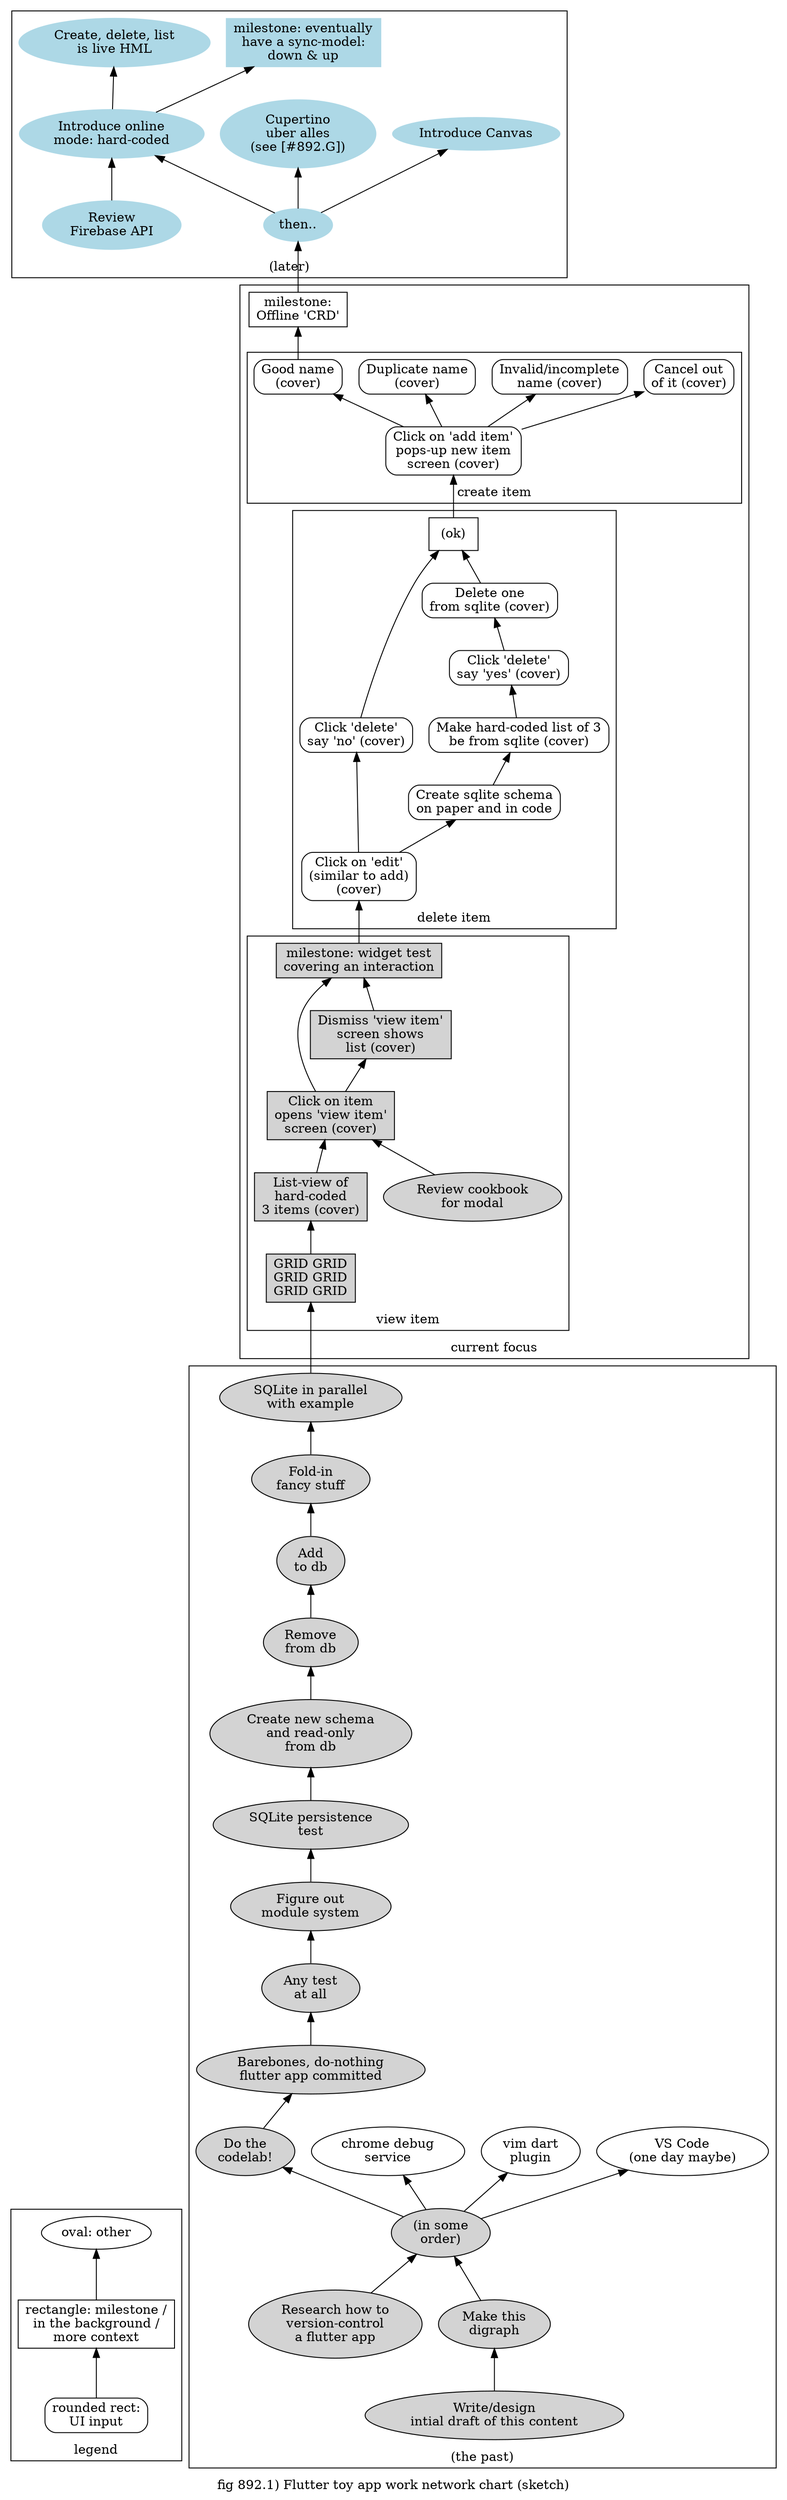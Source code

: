 digraph g {
label="fig 892.1) Flutter toy app work network chart (sketch)"

/*
Note: at writing, this graph exists "in parallel" as a hand-written
table in our notebook, roughly following a PERT-chart structure.

(We switched from analog to digital for this one part of it because we
did not want to attempt this visualization by hand!)

The node identifiers are allocated "by hand" pseudo-randomly. As such, the
identifiers (and especially their relative "size") are meaningless. (We *did*
step over some allocations that could be confusing, like "QA" and "UX".)

The order of the nodes in this file corresponds to the order we wrote
the nodes in our notebook, which was from the bottom of the page upwards
in the order in which we thought of them.
*/

rankdir="BT"

/* BEGIN putting cluster "declarations" and their labels at top
so they don't keep moving with the content */

subgraph cluster_C11 {
  label="legend"
}
subgraph cluster_C44 {
  label="(later)"
  node [style=filled color=lightblue]
}
subgraph cluster_C33 {
  label="current focus"
  node [shape=rect style=rounded]

  subgraph cluster_C33_333 {
    label="create item"
  }
  subgraph cluster_C33_222 {
    label="delete item"
  }
  subgraph cluster_C33_111 {
    label="view item"
  }
}
subgraph cluster_C22 {
  label="(the past)"
}
/* END */


subgraph cluster_C11 {
_X14 [label="oval: other"]
_X13 [label="rectangle: milestone /\nin the background /\nmore context" shape=rect]
_X12 [label="rounded rect:\nUI input" shape=rect style=rounded]
_X12->_X13->_X14
}

subgraph cluster_C44 {
_4A [label="Cupertino\nuber alles\n(see [#892.G])"]
_X22->_4A
}

subgraph cluster_C33 {
_HX [label="milestone:\nOffline 'CRD'" shape=rect style=""]
_AA->_HX
}

subgraph cluster_C22 {
_SN [label="Make this\ndigraph" style=filled]
_4G->_SN
}

subgraph cluster_C44 {
_TU [label="Introduce Canvas"]
_X22->_TU
_X22 [label="then.."]
}

_HX->_X22

subgraph cluster_C22 {
_4G [label="Write/design\nintial draft of this content" style=filled]
}

subgraph cluster_C44 {
_8K [label="Create, delete, list\nis live HML"]
_WG->_8K
_QD [label="Review\nFirebase API"]
_WG [label="Introduce online\nmode: hard-coded"]
_X22->_WG
_QD->_WG
}

subgraph cluster_C33 {
subgraph cluster_C33_333 {
_AA [label="Good name\n(cover)"]
_6G->_AA
_KG [label="Duplicate name\n(cover)"]
_6G->_KG
_7X [label="Invalid/incomplete\nname (cover)"]
_6G->_7X
_LA [label="Cancel out\nof it (cover)"]
_6G->_LA
_6G [label="Click on 'add item'\npops-up new item\nscreen (cover)"]
}

_X32->_6G

subgraph cluster_C33_111 {
_TA [label="Review cookbook\nfor modal" shape=oval style=filled]
}

subgraph cluster_C33_222 {
_X32 [label="(ok)" style=""]
_UK->_X32
_LH->_X32
_LH [label="Click 'delete'\nsay 'no' (cover)"]
_X15->_LH
_7A [label="Click 'delete'\nsay 'yes' (cover)"]
_QU->_7A
_X15 [label="Click on 'edit'\n(similar to add)\n(cover)"]
}

_GN->_X15

subgraph cluster_C33_111 {
_LU [label="Dismiss 'view item'\nscreen shows\nlist (cover)" style=filled]
_2N->_LU
_2N [label="Click on item\nopens 'view item'\nscreen (cover)" style=filled]
_YU->_2N
_TA->_2N
}

subgraph cluster_C33_222 {
_UK [label="Delete one\nfrom sqlite (cover)"]
_7A->_UK
_QU [label="Make hard-coded list of 3\nbe from sqlite (cover)"]
_DR->_QU
_DR [label="Create sqlite schema\non paper and in code"]
_X15->_DR
}

subgraph cluster_C33_111 {
_GN [label="milestone: widget test\ncovering an interaction" shape=rect style="filled"]
_2N->_GN
_LU->_GN
_YU [label="List-view of\nhard-coded\n3 items (cover)" style=filled]
_MR->_YU
_MR [label="GRID GRID\nGRID GRID\nGRID GRID" style=filled]
}
}

_PN->_MR

subgraph cluster_C44 {
_9B [label="milestone: eventually\nhave a sync-model:\ndown & up" shape=rect]
_WG->_9B
}

subgraph cluster_C22 {
_UG [label="Figure out\nmodule system" style=filled]
_EK->_UG
_EK [label="Any test\nat all" style=filled]
_AX->_EK
_PN [label="SQLite in parallel\nwith example" style=filled]
_RN->_PN
_RN [label="Fold-in\nfancy stuff" style=filled]
_QR->_RN
_QR [label="Add\nto db" style=filled]
_VG->_QR
_VG [label="Remove\nfrom db" style=filled]
_JK->_VG
_JK [label="Create new schema\nand read-only\nfrom db" style=filled]
_KR->_JK
_KR [label="SQLite persistence\ntest" style=filled]
_UG->_KR
_AX [label="Barebones, do-nothing\nflutter app committed" style=filled]
_BR->_AX
_BR [label="Do the\ncodelab!" style=filled]
_SG [label="chrome debug\nservice"]
_CX [label="vim dart\nplugin"]
_3G [label="VS Code\n(one day maybe)"]
_01 [label="(in some\norder)" style=filled]
_01->_3G
_01->_BR
_01->_CX
_01->_SG
_QN->_01
_SN->_01
_QN [label="Research how to\nversion-control\na flutter app" style=filled]
}
}

/*
# #history-A.1: add many subgraphs
# #born
*/
